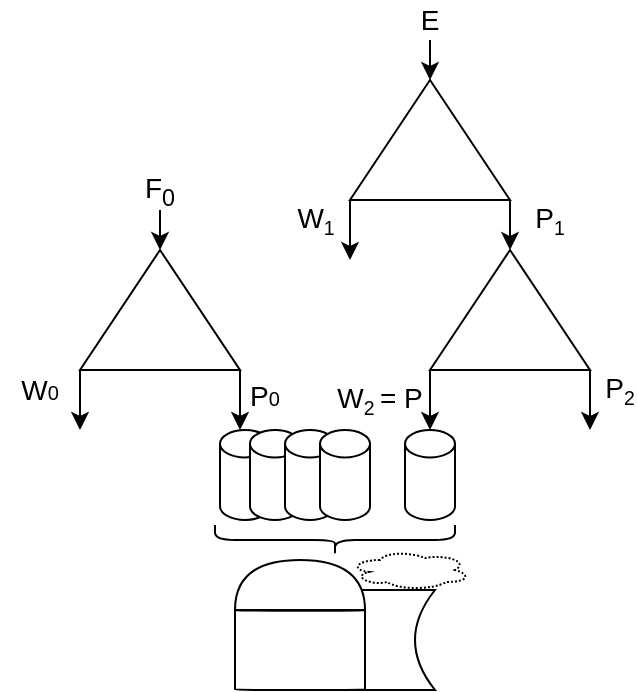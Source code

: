 <mxfile scale="10" border="0">
    <diagram id="YnQyo2uodswjvBjNdOXn" name="Page-1">
        <mxGraphModel dx="270" dy="126" grid="1" gridSize="10" guides="1" tooltips="1" connect="1" arrows="1" fold="1" page="1" pageScale="1" pageWidth="827" pageHeight="1169" math="0" shadow="0">
            <root>
                <mxCell id="0"/>
                <mxCell id="1" parent="0"/>
                <mxCell id="2" value="" style="endArrow=classic;html=1;" parent="1" edge="1">
                    <mxGeometry width="50" height="50" relative="1" as="geometry">
                        <mxPoint x="380" y="190" as="sourcePoint"/>
                        <mxPoint x="380" y="210.0" as="targetPoint"/>
                    </mxGeometry>
                </mxCell>
                <mxCell id="3" value="" style="endArrow=classic;html=1;" parent="1" edge="1">
                    <mxGeometry width="50" height="50" relative="1" as="geometry">
                        <mxPoint x="340" y="270.0" as="sourcePoint"/>
                        <mxPoint x="340" y="300.0" as="targetPoint"/>
                    </mxGeometry>
                </mxCell>
                <mxCell id="4" value="" style="triangle;whiteSpace=wrap;html=1;rotation=-90;" parent="1" vertex="1">
                    <mxGeometry x="350" y="200" width="60" height="80" as="geometry"/>
                </mxCell>
                <mxCell id="5" value="" style="endArrow=classic;html=1;exitX=0;exitY=0;exitDx=0;exitDy=0;" parent="1" source="9" edge="1">
                    <mxGeometry width="50" height="50" relative="1" as="geometry">
                        <mxPoint x="420" y="245.0" as="sourcePoint"/>
                        <mxPoint x="420" y="295.0" as="targetPoint"/>
                    </mxGeometry>
                </mxCell>
                <mxCell id="6" value="" style="triangle;whiteSpace=wrap;html=1;rotation=-90;" parent="1" vertex="1">
                    <mxGeometry x="390" y="285" width="60" height="80" as="geometry"/>
                </mxCell>
                <mxCell id="7" value="&lt;font style=&quot;font-size: 14px&quot;&gt;E&lt;/font&gt;" style="text;html=1;strokeColor=none;fillColor=none;align=center;verticalAlign=middle;whiteSpace=wrap;rounded=0;" parent="1" vertex="1">
                    <mxGeometry x="360" y="170" width="40" height="20" as="geometry"/>
                </mxCell>
                <mxCell id="8" value="&lt;font style=&quot;font-size: 14px&quot;&gt;W&lt;/font&gt;&lt;font style=&quot;font-size: 11.667px&quot;&gt;&lt;sub&gt;1&lt;/sub&gt;&lt;/font&gt;" style="text;html=1;strokeColor=none;fillColor=none;align=center;verticalAlign=middle;whiteSpace=wrap;rounded=0;" parent="1" vertex="1">
                    <mxGeometry x="302.5" y="270" width="40" height="20" as="geometry"/>
                </mxCell>
                <mxCell id="9" value="&lt;font style=&quot;font-size: 14px&quot;&gt;P&lt;/font&gt;&lt;font style=&quot;font-size: 11.667px&quot;&gt;&lt;sub&gt;1&lt;/sub&gt;&lt;/font&gt;" style="text;html=1;strokeColor=none;fillColor=none;align=center;verticalAlign=middle;whiteSpace=wrap;rounded=0;" parent="1" vertex="1">
                    <mxGeometry x="420" y="270" width="40" height="20" as="geometry"/>
                </mxCell>
                <mxCell id="18" value="" style="endArrow=classic;html=1;" parent="1" edge="1">
                    <mxGeometry width="50" height="50" relative="1" as="geometry">
                        <mxPoint x="380" y="355" as="sourcePoint"/>
                        <mxPoint x="380" y="385" as="targetPoint"/>
                        <Array as="points">
                            <mxPoint x="379.89" y="355"/>
                        </Array>
                    </mxGeometry>
                </mxCell>
                <mxCell id="19" value="" style="endArrow=classic;html=1;" parent="1" edge="1">
                    <mxGeometry width="50" height="50" relative="1" as="geometry">
                        <mxPoint x="460" y="354.66" as="sourcePoint"/>
                        <mxPoint x="460" y="385" as="targetPoint"/>
                    </mxGeometry>
                </mxCell>
                <mxCell id="21" value="&lt;font style=&quot;font-size: 14px&quot;&gt;P&lt;/font&gt;&lt;font style=&quot;font-size: 11.667px&quot;&gt;&lt;sub&gt;2&lt;/sub&gt;&lt;/font&gt;" style="text;html=1;strokeColor=none;fillColor=none;align=center;verticalAlign=middle;whiteSpace=wrap;rounded=0;" parent="1" vertex="1">
                    <mxGeometry x="470" y="330" width="10" height="70" as="geometry"/>
                </mxCell>
                <mxCell id="31" value="" style="shape=cylinder3;whiteSpace=wrap;html=1;boundedLbl=1;backgroundOutline=1;size=6.854;" parent="1" vertex="1">
                    <mxGeometry x="367.5" y="385" width="25" height="45" as="geometry"/>
                </mxCell>
                <mxCell id="32" value="" style="shape=curlyBracket;whiteSpace=wrap;html=1;rounded=1;flipH=1;rotation=90;" parent="1" vertex="1">
                    <mxGeometry x="325" y="380" width="15" height="120" as="geometry"/>
                </mxCell>
                <mxCell id="33" value="" style="shape=cylinder3;whiteSpace=wrap;html=1;boundedLbl=1;backgroundOutline=1;size=6.854;" parent="1" vertex="1">
                    <mxGeometry x="275" y="385" width="25" height="45" as="geometry"/>
                </mxCell>
                <mxCell id="34" value="" style="shape=cylinder3;whiteSpace=wrap;html=1;boundedLbl=1;backgroundOutline=1;size=6.854;" parent="1" vertex="1">
                    <mxGeometry x="290" y="385" width="25" height="45" as="geometry"/>
                </mxCell>
                <mxCell id="35" value="" style="shape=cylinder3;whiteSpace=wrap;html=1;boundedLbl=1;backgroundOutline=1;size=6.854;" parent="1" vertex="1">
                    <mxGeometry x="307.5" y="385" width="25" height="45" as="geometry"/>
                </mxCell>
                <mxCell id="36" value="" style="shape=cylinder3;whiteSpace=wrap;html=1;boundedLbl=1;backgroundOutline=1;size=6.854;" parent="1" vertex="1">
                    <mxGeometry x="325" y="385" width="25" height="45" as="geometry"/>
                </mxCell>
                <mxCell id="47" value="" style="endArrow=classic;html=1;" parent="1" edge="1">
                    <mxGeometry width="50" height="50" relative="1" as="geometry">
                        <mxPoint x="245" y="275" as="sourcePoint"/>
                        <mxPoint x="245" y="295.0" as="targetPoint"/>
                    </mxGeometry>
                </mxCell>
                <mxCell id="48" value="" style="endArrow=classic;html=1;" parent="1" edge="1">
                    <mxGeometry width="50" height="50" relative="1" as="geometry">
                        <mxPoint x="205" y="355.0" as="sourcePoint"/>
                        <mxPoint x="205" y="385.0" as="targetPoint"/>
                    </mxGeometry>
                </mxCell>
                <mxCell id="49" value="" style="triangle;whiteSpace=wrap;html=1;rotation=-90;" parent="1" vertex="1">
                    <mxGeometry x="215" y="285" width="60" height="80" as="geometry"/>
                </mxCell>
                <mxCell id="50" value="&lt;font style=&quot;font-size: 14px&quot;&gt;F&lt;sub&gt;0&lt;/sub&gt;&lt;/font&gt;" style="text;html=1;strokeColor=none;fillColor=none;align=center;verticalAlign=middle;whiteSpace=wrap;rounded=0;" parent="1" vertex="1">
                    <mxGeometry x="225" y="255" width="40" height="20" as="geometry"/>
                </mxCell>
                <mxCell id="51" value="&lt;font style=&quot;font-size: 14px&quot;&gt;W&lt;/font&gt;&lt;font size=&quot;1&quot;&gt;0&lt;/font&gt;" style="text;html=1;strokeColor=none;fillColor=none;align=center;verticalAlign=middle;whiteSpace=wrap;rounded=0;" parent="1" vertex="1">
                    <mxGeometry x="165" y="355" width="40" height="20" as="geometry"/>
                </mxCell>
                <mxCell id="52" value="&lt;font style=&quot;font-size: 14px&quot;&gt;P&lt;/font&gt;&lt;font size=&quot;1&quot;&gt;0&lt;/font&gt;" style="text;html=1;strokeColor=none;fillColor=none;align=center;verticalAlign=middle;whiteSpace=wrap;rounded=0;" parent="1" vertex="1">
                    <mxGeometry x="285" y="360" width="25" height="15" as="geometry"/>
                </mxCell>
                <mxCell id="53" value="" style="endArrow=classic;html=1;" parent="1" edge="1">
                    <mxGeometry width="50" height="50" relative="1" as="geometry">
                        <mxPoint x="285" y="355.0" as="sourcePoint"/>
                        <mxPoint x="285" y="385.0" as="targetPoint"/>
                    </mxGeometry>
                </mxCell>
                <mxCell id="54" value="" style="shape=dataStorage;whiteSpace=wrap;html=1;fixedSize=1;size=10;strokeWidth=1;" parent="1" vertex="1">
                    <mxGeometry x="317.5" y="465" width="65" height="50" as="geometry"/>
                </mxCell>
                <mxCell id="55" value="" style="shape=cylinder3;whiteSpace=wrap;html=1;boundedLbl=1;backgroundOutline=1;size=0.191;strokeWidth=1;" parent="1" vertex="1">
                    <mxGeometry x="282.5" y="475" width="65" height="40" as="geometry"/>
                </mxCell>
                <mxCell id="56" value="" style="shape=or;whiteSpace=wrap;html=1;rotation=-90;strokeWidth=1;" parent="1" vertex="1">
                    <mxGeometry x="302.5" y="430" width="25" height="65" as="geometry"/>
                </mxCell>
                <mxCell id="57" value="" style="ellipse;shape=cloud;whiteSpace=wrap;html=1;dashed=1;dashPattern=1 1;" parent="1" vertex="1">
                    <mxGeometry x="340" y="445" width="60" height="20" as="geometry"/>
                </mxCell>
                <mxCell id="58" value="&lt;font style=&quot;font-size: 14px&quot;&gt;W&lt;font style=&quot;font-size: 11.667px;&quot;&gt;&lt;sub&gt;2&amp;nbsp;&lt;/sub&gt;&lt;/font&gt;= P&lt;/font&gt;" style="text;html=1;strokeColor=none;fillColor=none;align=center;verticalAlign=middle;whiteSpace=wrap;rounded=0;" vertex="1" parent="1">
                    <mxGeometry x="310.3" y="360" width="89.7" height="20" as="geometry"/>
                </mxCell>
            </root>
        </mxGraphModel>
    </diagram>
</mxfile>